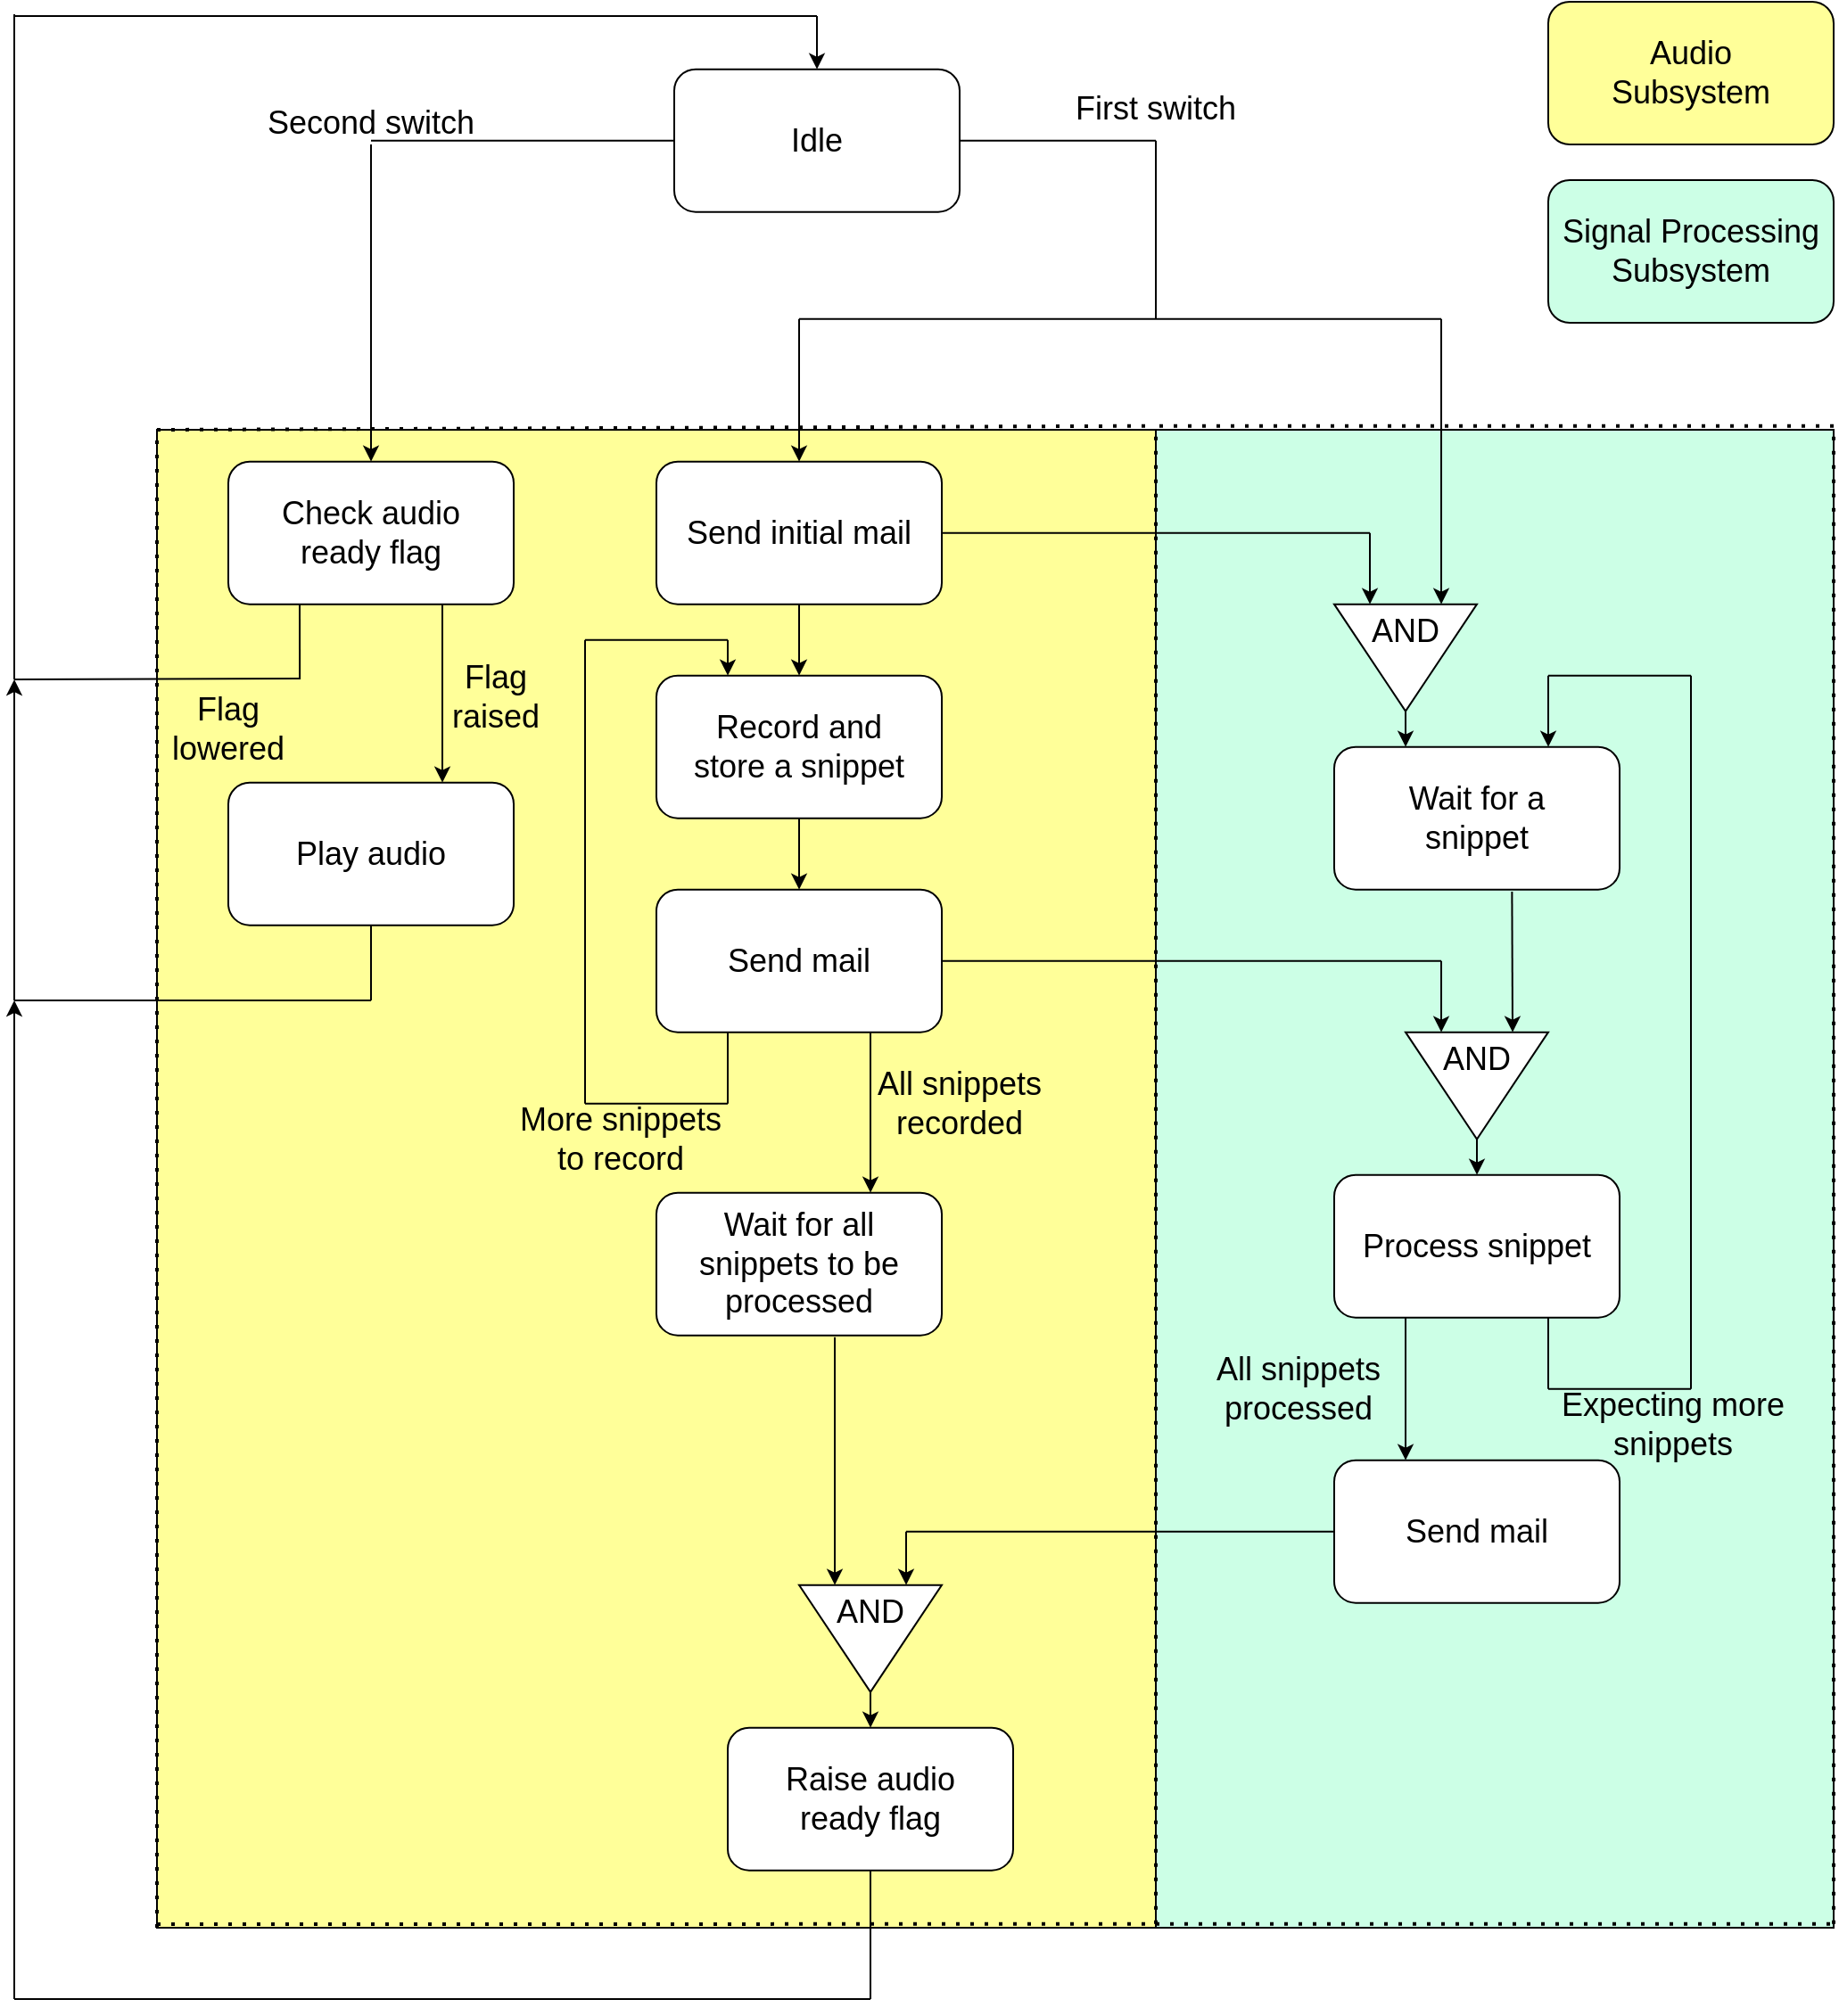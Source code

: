<mxfile version="21.3.6" type="device">
  <diagram name="Page-1" id="mkn5jbGD8-H5Rojng1I1">
    <mxGraphModel dx="2040" dy="1142" grid="1" gridSize="10" guides="1" tooltips="1" connect="1" arrows="1" fold="1" page="1" pageScale="1" pageWidth="1500" pageHeight="1100" math="0" shadow="0">
      <root>
        <mxCell id="0" />
        <mxCell id="1" parent="0" />
        <mxCell id="veAfHxUQ-ArPAj5sYYOG-118" value="" style="rounded=0;whiteSpace=wrap;html=1;fillColor=#FFFF99;" vertex="1" parent="1">
          <mxGeometry x="120" y="280" width="560" height="840" as="geometry" />
        </mxCell>
        <mxCell id="veAfHxUQ-ArPAj5sYYOG-116" value="" style="rounded=0;whiteSpace=wrap;html=1;fillColor=#CCFFE6;" vertex="1" parent="1">
          <mxGeometry x="680" y="280" width="380" height="840" as="geometry" />
        </mxCell>
        <mxCell id="veAfHxUQ-ArPAj5sYYOG-31" value="" style="triangle;whiteSpace=wrap;html=1;rotation=90;" vertex="1" parent="1">
          <mxGeometry x="790" y="367.83" width="60" height="80" as="geometry" />
        </mxCell>
        <mxCell id="veAfHxUQ-ArPAj5sYYOG-1" value="" style="rounded=1;whiteSpace=wrap;html=1;" vertex="1" parent="1">
          <mxGeometry x="410" y="77.83" width="160" height="80" as="geometry" />
        </mxCell>
        <mxCell id="veAfHxUQ-ArPAj5sYYOG-2" value="&lt;font style=&quot;font-size: 18px;&quot;&gt;Idle&lt;/font&gt;" style="text;html=1;strokeColor=none;fillColor=none;align=center;verticalAlign=middle;whiteSpace=wrap;rounded=0;" vertex="1" parent="1">
          <mxGeometry x="420" y="87.83" width="140" height="60" as="geometry" />
        </mxCell>
        <mxCell id="veAfHxUQ-ArPAj5sYYOG-15" value="" style="endArrow=classic;html=1;rounded=0;" edge="1" parent="1">
          <mxGeometry width="50" height="50" relative="1" as="geometry">
            <mxPoint x="480" y="217.83" as="sourcePoint" />
            <mxPoint x="480" y="297.83" as="targetPoint" />
          </mxGeometry>
        </mxCell>
        <mxCell id="veAfHxUQ-ArPAj5sYYOG-16" value="" style="rounded=1;whiteSpace=wrap;html=1;" vertex="1" parent="1">
          <mxGeometry x="400" y="297.83" width="160" height="80" as="geometry" />
        </mxCell>
        <mxCell id="veAfHxUQ-ArPAj5sYYOG-17" value="&lt;font style=&quot;font-size: 18px;&quot;&gt;Send initial mail&lt;/font&gt;" style="text;html=1;strokeColor=none;fillColor=none;align=center;verticalAlign=middle;whiteSpace=wrap;rounded=0;" vertex="1" parent="1">
          <mxGeometry x="410" y="307.83" width="140" height="60" as="geometry" />
        </mxCell>
        <mxCell id="veAfHxUQ-ArPAj5sYYOG-19" value="" style="endArrow=none;dashed=1;html=1;dashPattern=1 3;strokeWidth=2;rounded=0;" edge="1" parent="1">
          <mxGeometry width="50" height="50" relative="1" as="geometry">
            <mxPoint x="680" y="1117.83" as="sourcePoint" />
            <mxPoint x="680" y="277.83" as="targetPoint" />
          </mxGeometry>
        </mxCell>
        <mxCell id="veAfHxUQ-ArPAj5sYYOG-20" value="" style="rounded=1;whiteSpace=wrap;html=1;" vertex="1" parent="1">
          <mxGeometry x="780" y="457.83" width="160" height="80" as="geometry" />
        </mxCell>
        <mxCell id="veAfHxUQ-ArPAj5sYYOG-21" value="&lt;font style=&quot;font-size: 18px;&quot;&gt;Wait for a snippet&lt;/font&gt;" style="text;html=1;strokeColor=none;fillColor=none;align=center;verticalAlign=middle;whiteSpace=wrap;rounded=0;" vertex="1" parent="1">
          <mxGeometry x="790" y="467.83" width="140" height="60" as="geometry" />
        </mxCell>
        <mxCell id="veAfHxUQ-ArPAj5sYYOG-24" value="" style="endArrow=none;html=1;rounded=0;entryX=1;entryY=0.5;entryDx=0;entryDy=0;" edge="1" parent="1" target="veAfHxUQ-ArPAj5sYYOG-1">
          <mxGeometry width="50" height="50" relative="1" as="geometry">
            <mxPoint x="680" y="117.83" as="sourcePoint" />
            <mxPoint x="620" y="127.83" as="targetPoint" />
          </mxGeometry>
        </mxCell>
        <mxCell id="veAfHxUQ-ArPAj5sYYOG-25" value="" style="endArrow=none;html=1;rounded=0;" edge="1" parent="1">
          <mxGeometry width="50" height="50" relative="1" as="geometry">
            <mxPoint x="480" y="217.83" as="sourcePoint" />
            <mxPoint x="680" y="217.83" as="targetPoint" />
          </mxGeometry>
        </mxCell>
        <mxCell id="veAfHxUQ-ArPAj5sYYOG-26" value="" style="endArrow=none;html=1;rounded=0;" edge="1" parent="1">
          <mxGeometry width="50" height="50" relative="1" as="geometry">
            <mxPoint x="680" y="217.83" as="sourcePoint" />
            <mxPoint x="840" y="217.83" as="targetPoint" />
          </mxGeometry>
        </mxCell>
        <mxCell id="veAfHxUQ-ArPAj5sYYOG-27" value="" style="endArrow=classic;html=1;rounded=0;entryX=0;entryY=0.25;entryDx=0;entryDy=0;" edge="1" parent="1" target="veAfHxUQ-ArPAj5sYYOG-31">
          <mxGeometry width="50" height="50" relative="1" as="geometry">
            <mxPoint x="840" y="217.83" as="sourcePoint" />
            <mxPoint x="840" y="297.83" as="targetPoint" />
          </mxGeometry>
        </mxCell>
        <mxCell id="veAfHxUQ-ArPAj5sYYOG-29" value="&lt;font style=&quot;font-size: 18px;&quot;&gt;AND&lt;/font&gt;" style="text;html=1;strokeColor=none;fillColor=none;align=center;verticalAlign=middle;whiteSpace=wrap;rounded=0;" vertex="1" parent="1">
          <mxGeometry x="790" y="377.83" width="60" height="30" as="geometry" />
        </mxCell>
        <mxCell id="veAfHxUQ-ArPAj5sYYOG-32" value="" style="endArrow=classic;html=1;rounded=0;entryX=0;entryY=0.75;entryDx=0;entryDy=0;" edge="1" parent="1" target="veAfHxUQ-ArPAj5sYYOG-31">
          <mxGeometry width="50" height="50" relative="1" as="geometry">
            <mxPoint x="800" y="337.83" as="sourcePoint" />
            <mxPoint x="880" y="357.83" as="targetPoint" />
          </mxGeometry>
        </mxCell>
        <mxCell id="veAfHxUQ-ArPAj5sYYOG-33" value="" style="endArrow=none;html=1;rounded=0;exitX=1;exitY=0.5;exitDx=0;exitDy=0;" edge="1" parent="1" source="veAfHxUQ-ArPAj5sYYOG-16">
          <mxGeometry width="50" height="50" relative="1" as="geometry">
            <mxPoint x="870" y="407.83" as="sourcePoint" />
            <mxPoint x="800" y="337.83" as="targetPoint" />
          </mxGeometry>
        </mxCell>
        <mxCell id="veAfHxUQ-ArPAj5sYYOG-34" value="" style="endArrow=classic;html=1;rounded=0;entryX=0.5;entryY=0;entryDx=0;entryDy=0;exitX=1;exitY=0.5;exitDx=0;exitDy=0;" edge="1" parent="1" source="veAfHxUQ-ArPAj5sYYOG-31">
          <mxGeometry width="50" height="50" relative="1" as="geometry">
            <mxPoint x="830" y="407.83" as="sourcePoint" />
            <mxPoint x="820" y="457.83" as="targetPoint" />
          </mxGeometry>
        </mxCell>
        <mxCell id="veAfHxUQ-ArPAj5sYYOG-35" value="" style="endArrow=none;dashed=1;html=1;dashPattern=1 3;strokeWidth=2;rounded=0;" edge="1" parent="1">
          <mxGeometry width="50" height="50" relative="1" as="geometry">
            <mxPoint x="1060" y="277.83" as="sourcePoint" />
            <mxPoint x="680" y="277.83" as="targetPoint" />
          </mxGeometry>
        </mxCell>
        <mxCell id="veAfHxUQ-ArPAj5sYYOG-36" value="" style="endArrow=none;dashed=1;html=1;dashPattern=1 3;strokeWidth=2;rounded=0;" edge="1" parent="1">
          <mxGeometry width="50" height="50" relative="1" as="geometry">
            <mxPoint x="120" y="280" as="sourcePoint" />
            <mxPoint x="680" y="277.83" as="targetPoint" />
          </mxGeometry>
        </mxCell>
        <mxCell id="veAfHxUQ-ArPAj5sYYOG-38" value="" style="rounded=1;whiteSpace=wrap;html=1;" vertex="1" parent="1">
          <mxGeometry x="400" y="417.83" width="160" height="80" as="geometry" />
        </mxCell>
        <mxCell id="veAfHxUQ-ArPAj5sYYOG-39" value="&lt;font style=&quot;font-size: 18px;&quot;&gt;Record and store a snippet&lt;/font&gt;" style="text;html=1;strokeColor=none;fillColor=none;align=center;verticalAlign=middle;whiteSpace=wrap;rounded=0;" vertex="1" parent="1">
          <mxGeometry x="410" y="427.83" width="140" height="60" as="geometry" />
        </mxCell>
        <mxCell id="veAfHxUQ-ArPAj5sYYOG-40" value="" style="endArrow=classic;html=1;rounded=0;exitX=0.5;exitY=1;exitDx=0;exitDy=0;entryX=0.5;entryY=0;entryDx=0;entryDy=0;" edge="1" parent="1" source="veAfHxUQ-ArPAj5sYYOG-16" target="veAfHxUQ-ArPAj5sYYOG-38">
          <mxGeometry width="50" height="50" relative="1" as="geometry">
            <mxPoint x="870" y="507.83" as="sourcePoint" />
            <mxPoint x="920" y="457.83" as="targetPoint" />
          </mxGeometry>
        </mxCell>
        <mxCell id="veAfHxUQ-ArPAj5sYYOG-41" value="" style="rounded=1;whiteSpace=wrap;html=1;" vertex="1" parent="1">
          <mxGeometry x="400" y="537.83" width="160" height="80" as="geometry" />
        </mxCell>
        <mxCell id="veAfHxUQ-ArPAj5sYYOG-42" value="&lt;font style=&quot;font-size: 18px;&quot;&gt;Send mail&lt;/font&gt;" style="text;html=1;strokeColor=none;fillColor=none;align=center;verticalAlign=middle;whiteSpace=wrap;rounded=0;" vertex="1" parent="1">
          <mxGeometry x="410" y="547.83" width="140" height="60" as="geometry" />
        </mxCell>
        <mxCell id="veAfHxUQ-ArPAj5sYYOG-43" value="" style="endArrow=classic;html=1;rounded=0;entryX=0.5;entryY=0;entryDx=0;entryDy=0;exitX=0.5;exitY=1;exitDx=0;exitDy=0;" edge="1" parent="1" source="veAfHxUQ-ArPAj5sYYOG-38" target="veAfHxUQ-ArPAj5sYYOG-41">
          <mxGeometry width="50" height="50" relative="1" as="geometry">
            <mxPoint x="870" y="467.83" as="sourcePoint" />
            <mxPoint x="920" y="417.83" as="targetPoint" />
          </mxGeometry>
        </mxCell>
        <mxCell id="veAfHxUQ-ArPAj5sYYOG-44" value="" style="rounded=1;whiteSpace=wrap;html=1;" vertex="1" parent="1">
          <mxGeometry x="780" y="697.83" width="160" height="80" as="geometry" />
        </mxCell>
        <mxCell id="veAfHxUQ-ArPAj5sYYOG-45" value="&lt;font style=&quot;font-size: 18px;&quot;&gt;Process snippet&lt;/font&gt;" style="text;html=1;strokeColor=none;fillColor=none;align=center;verticalAlign=middle;whiteSpace=wrap;rounded=0;" vertex="1" parent="1">
          <mxGeometry x="790" y="707.83" width="140" height="60" as="geometry" />
        </mxCell>
        <mxCell id="veAfHxUQ-ArPAj5sYYOG-48" value="" style="endArrow=none;html=1;rounded=0;exitX=0.75;exitY=1;exitDx=0;exitDy=0;" edge="1" parent="1" source="veAfHxUQ-ArPAj5sYYOG-44">
          <mxGeometry width="50" height="50" relative="1" as="geometry">
            <mxPoint x="870" y="617.83" as="sourcePoint" />
            <mxPoint x="900" y="817.83" as="targetPoint" />
          </mxGeometry>
        </mxCell>
        <mxCell id="veAfHxUQ-ArPAj5sYYOG-49" value="" style="endArrow=classic;html=1;rounded=0;entryX=0.75;entryY=0;entryDx=0;entryDy=0;" edge="1" parent="1" target="veAfHxUQ-ArPAj5sYYOG-20">
          <mxGeometry width="50" height="50" relative="1" as="geometry">
            <mxPoint x="900" y="417.83" as="sourcePoint" />
            <mxPoint x="1000" y="737.83" as="targetPoint" />
          </mxGeometry>
        </mxCell>
        <mxCell id="veAfHxUQ-ArPAj5sYYOG-51" value="&lt;font style=&quot;font-size: 18px;&quot;&gt;All snippets processed&lt;/font&gt;" style="text;html=1;strokeColor=none;fillColor=none;align=center;verticalAlign=middle;whiteSpace=wrap;rounded=0;" vertex="1" parent="1">
          <mxGeometry x="690" y="787.83" width="140" height="60" as="geometry" />
        </mxCell>
        <mxCell id="veAfHxUQ-ArPAj5sYYOG-53" value="" style="endArrow=none;html=1;rounded=0;" edge="1" parent="1">
          <mxGeometry width="50" height="50" relative="1" as="geometry">
            <mxPoint x="980" y="417.83" as="sourcePoint" />
            <mxPoint x="900" y="417.83" as="targetPoint" />
          </mxGeometry>
        </mxCell>
        <mxCell id="veAfHxUQ-ArPAj5sYYOG-54" value="" style="endArrow=none;html=1;rounded=0;" edge="1" parent="1">
          <mxGeometry width="50" height="50" relative="1" as="geometry">
            <mxPoint x="980" y="817.83" as="sourcePoint" />
            <mxPoint x="980" y="417.83" as="targetPoint" />
          </mxGeometry>
        </mxCell>
        <mxCell id="veAfHxUQ-ArPAj5sYYOG-55" value="" style="endArrow=none;html=1;rounded=0;" edge="1" parent="1">
          <mxGeometry width="50" height="50" relative="1" as="geometry">
            <mxPoint x="980" y="817.83" as="sourcePoint" />
            <mxPoint x="900" y="817.83" as="targetPoint" />
          </mxGeometry>
        </mxCell>
        <mxCell id="veAfHxUQ-ArPAj5sYYOG-57" value="" style="triangle;whiteSpace=wrap;html=1;rotation=90;" vertex="1" parent="1">
          <mxGeometry x="830" y="607.83" width="60" height="80" as="geometry" />
        </mxCell>
        <mxCell id="veAfHxUQ-ArPAj5sYYOG-58" value="&lt;font style=&quot;font-size: 18px;&quot;&gt;AND&lt;/font&gt;" style="text;html=1;strokeColor=none;fillColor=none;align=center;verticalAlign=middle;whiteSpace=wrap;rounded=0;" vertex="1" parent="1">
          <mxGeometry x="830" y="617.83" width="60" height="30" as="geometry" />
        </mxCell>
        <mxCell id="veAfHxUQ-ArPAj5sYYOG-59" value="" style="endArrow=classic;html=1;rounded=0;entryX=0.5;entryY=0;entryDx=0;entryDy=0;exitX=1;exitY=0.5;exitDx=0;exitDy=0;" edge="1" parent="1" source="veAfHxUQ-ArPAj5sYYOG-57">
          <mxGeometry width="50" height="50" relative="1" as="geometry">
            <mxPoint x="870" y="647.83" as="sourcePoint" />
            <mxPoint x="860" y="697.83" as="targetPoint" />
          </mxGeometry>
        </mxCell>
        <mxCell id="veAfHxUQ-ArPAj5sYYOG-60" value="" style="endArrow=classic;html=1;rounded=0;entryX=0;entryY=0.25;entryDx=0;entryDy=0;exitX=0.623;exitY=1.014;exitDx=0;exitDy=0;exitPerimeter=0;" edge="1" parent="1" source="veAfHxUQ-ArPAj5sYYOG-20" target="veAfHxUQ-ArPAj5sYYOG-57">
          <mxGeometry width="50" height="50" relative="1" as="geometry">
            <mxPoint x="880" y="547.83" as="sourcePoint" />
            <mxPoint x="900" y="607.83" as="targetPoint" />
          </mxGeometry>
        </mxCell>
        <mxCell id="veAfHxUQ-ArPAj5sYYOG-61" value="" style="endArrow=classic;html=1;rounded=0;entryX=0;entryY=0.75;entryDx=0;entryDy=0;" edge="1" parent="1" target="veAfHxUQ-ArPAj5sYYOG-57">
          <mxGeometry width="50" height="50" relative="1" as="geometry">
            <mxPoint x="840" y="577.83" as="sourcePoint" />
            <mxPoint x="800" y="587.83" as="targetPoint" />
          </mxGeometry>
        </mxCell>
        <mxCell id="veAfHxUQ-ArPAj5sYYOG-62" value="" style="endArrow=none;html=1;rounded=0;entryX=1;entryY=0.5;entryDx=0;entryDy=0;" edge="1" parent="1" target="veAfHxUQ-ArPAj5sYYOG-41">
          <mxGeometry width="50" height="50" relative="1" as="geometry">
            <mxPoint x="840" y="577.83" as="sourcePoint" />
            <mxPoint x="750" y="597.83" as="targetPoint" />
          </mxGeometry>
        </mxCell>
        <mxCell id="veAfHxUQ-ArPAj5sYYOG-66" value="" style="triangle;whiteSpace=wrap;html=1;rotation=90;" vertex="1" parent="1">
          <mxGeometry x="490" y="917.83" width="60" height="80" as="geometry" />
        </mxCell>
        <mxCell id="veAfHxUQ-ArPAj5sYYOG-67" value="&lt;font style=&quot;font-size: 18px;&quot;&gt;AND&lt;/font&gt;" style="text;html=1;strokeColor=none;fillColor=none;align=center;verticalAlign=middle;whiteSpace=wrap;rounded=0;" vertex="1" parent="1">
          <mxGeometry x="490" y="927.83" width="60" height="30" as="geometry" />
        </mxCell>
        <mxCell id="veAfHxUQ-ArPAj5sYYOG-68" value="" style="endArrow=classic;html=1;rounded=0;entryX=0.5;entryY=0;entryDx=0;entryDy=0;exitX=1;exitY=0.5;exitDx=0;exitDy=0;" edge="1" parent="1" source="veAfHxUQ-ArPAj5sYYOG-66">
          <mxGeometry width="50" height="50" relative="1" as="geometry">
            <mxPoint x="530" y="957.83" as="sourcePoint" />
            <mxPoint x="520" y="1007.83" as="targetPoint" />
          </mxGeometry>
        </mxCell>
        <mxCell id="veAfHxUQ-ArPAj5sYYOG-69" value="" style="rounded=1;whiteSpace=wrap;html=1;" vertex="1" parent="1">
          <mxGeometry x="400" y="707.83" width="160" height="80" as="geometry" />
        </mxCell>
        <mxCell id="veAfHxUQ-ArPAj5sYYOG-70" value="&lt;font style=&quot;font-size: 18px;&quot;&gt;Wait for all snippets to be processed&lt;/font&gt;" style="text;html=1;strokeColor=none;fillColor=none;align=center;verticalAlign=middle;whiteSpace=wrap;rounded=0;" vertex="1" parent="1">
          <mxGeometry x="410" y="717.83" width="140" height="60" as="geometry" />
        </mxCell>
        <mxCell id="veAfHxUQ-ArPAj5sYYOG-71" value="" style="endArrow=classic;html=1;rounded=0;exitX=0.75;exitY=1;exitDx=0;exitDy=0;entryX=0.75;entryY=0;entryDx=0;entryDy=0;" edge="1" parent="1" source="veAfHxUQ-ArPAj5sYYOG-41" target="veAfHxUQ-ArPAj5sYYOG-69">
          <mxGeometry width="50" height="50" relative="1" as="geometry">
            <mxPoint x="590" y="647.83" as="sourcePoint" />
            <mxPoint x="400" y="697.83" as="targetPoint" />
          </mxGeometry>
        </mxCell>
        <mxCell id="veAfHxUQ-ArPAj5sYYOG-72" value="" style="endArrow=none;html=1;rounded=0;exitX=0.25;exitY=1;exitDx=0;exitDy=0;" edge="1" parent="1" source="veAfHxUQ-ArPAj5sYYOG-41">
          <mxGeometry width="50" height="50" relative="1" as="geometry">
            <mxPoint x="730" y="467.83" as="sourcePoint" />
            <mxPoint x="440" y="657.83" as="targetPoint" />
          </mxGeometry>
        </mxCell>
        <mxCell id="veAfHxUQ-ArPAj5sYYOG-73" value="" style="endArrow=none;html=1;rounded=0;" edge="1" parent="1">
          <mxGeometry width="50" height="50" relative="1" as="geometry">
            <mxPoint x="440" y="657.83" as="sourcePoint" />
            <mxPoint x="360" y="657.83" as="targetPoint" />
          </mxGeometry>
        </mxCell>
        <mxCell id="veAfHxUQ-ArPAj5sYYOG-74" value="" style="endArrow=none;html=1;rounded=0;" edge="1" parent="1">
          <mxGeometry width="50" height="50" relative="1" as="geometry">
            <mxPoint x="360" y="657.83" as="sourcePoint" />
            <mxPoint x="360" y="397.83" as="targetPoint" />
          </mxGeometry>
        </mxCell>
        <mxCell id="veAfHxUQ-ArPAj5sYYOG-75" value="" style="endArrow=none;html=1;rounded=0;" edge="1" parent="1">
          <mxGeometry width="50" height="50" relative="1" as="geometry">
            <mxPoint x="360" y="397.83" as="sourcePoint" />
            <mxPoint x="440" y="397.83" as="targetPoint" />
          </mxGeometry>
        </mxCell>
        <mxCell id="veAfHxUQ-ArPAj5sYYOG-76" value="" style="endArrow=classic;html=1;rounded=0;entryX=0.25;entryY=0;entryDx=0;entryDy=0;" edge="1" parent="1" target="veAfHxUQ-ArPAj5sYYOG-38">
          <mxGeometry width="50" height="50" relative="1" as="geometry">
            <mxPoint x="440" y="397.83" as="sourcePoint" />
            <mxPoint x="780" y="417.83" as="targetPoint" />
          </mxGeometry>
        </mxCell>
        <mxCell id="veAfHxUQ-ArPAj5sYYOG-77" value="" style="rounded=1;whiteSpace=wrap;html=1;" vertex="1" parent="1">
          <mxGeometry x="780" y="857.83" width="160" height="80" as="geometry" />
        </mxCell>
        <mxCell id="veAfHxUQ-ArPAj5sYYOG-78" value="&lt;font style=&quot;font-size: 18px;&quot;&gt;Send mail&lt;/font&gt;" style="text;html=1;strokeColor=none;fillColor=none;align=center;verticalAlign=middle;whiteSpace=wrap;rounded=0;" vertex="1" parent="1">
          <mxGeometry x="790" y="867.83" width="140" height="60" as="geometry" />
        </mxCell>
        <mxCell id="veAfHxUQ-ArPAj5sYYOG-79" value="" style="endArrow=classic;html=1;rounded=0;exitX=0.25;exitY=1;exitDx=0;exitDy=0;entryX=0.25;entryY=0;entryDx=0;entryDy=0;" edge="1" parent="1" source="veAfHxUQ-ArPAj5sYYOG-44" target="veAfHxUQ-ArPAj5sYYOG-77">
          <mxGeometry width="50" height="50" relative="1" as="geometry">
            <mxPoint x="730" y="637.83" as="sourcePoint" />
            <mxPoint x="780" y="587.83" as="targetPoint" />
          </mxGeometry>
        </mxCell>
        <mxCell id="veAfHxUQ-ArPAj5sYYOG-80" value="&lt;font style=&quot;font-size: 18px;&quot;&gt;Expecting more snippets&lt;/font&gt;" style="text;html=1;strokeColor=none;fillColor=none;align=center;verticalAlign=middle;whiteSpace=wrap;rounded=0;" vertex="1" parent="1">
          <mxGeometry x="900" y="807.83" width="140" height="60" as="geometry" />
        </mxCell>
        <mxCell id="veAfHxUQ-ArPAj5sYYOG-82" value="" style="endArrow=none;html=1;rounded=0;exitX=0;exitY=0.5;exitDx=0;exitDy=0;" edge="1" parent="1" source="veAfHxUQ-ArPAj5sYYOG-77">
          <mxGeometry width="50" height="50" relative="1" as="geometry">
            <mxPoint x="730" y="637.83" as="sourcePoint" />
            <mxPoint x="540" y="897.83" as="targetPoint" />
          </mxGeometry>
        </mxCell>
        <mxCell id="veAfHxUQ-ArPAj5sYYOG-85" value="" style="endArrow=classic;html=1;rounded=0;entryX=0;entryY=0.75;entryDx=0;entryDy=0;exitX=0.625;exitY=1.013;exitDx=0;exitDy=0;exitPerimeter=0;" edge="1" parent="1" source="veAfHxUQ-ArPAj5sYYOG-69" target="veAfHxUQ-ArPAj5sYYOG-66">
          <mxGeometry width="50" height="50" relative="1" as="geometry">
            <mxPoint x="490" y="807.83" as="sourcePoint" />
            <mxPoint x="700" y="737.83" as="targetPoint" />
          </mxGeometry>
        </mxCell>
        <mxCell id="veAfHxUQ-ArPAj5sYYOG-86" value="" style="endArrow=classic;html=1;rounded=0;entryX=0;entryY=0.25;entryDx=0;entryDy=0;" edge="1" parent="1" target="veAfHxUQ-ArPAj5sYYOG-66">
          <mxGeometry width="50" height="50" relative="1" as="geometry">
            <mxPoint x="540" y="897.83" as="sourcePoint" />
            <mxPoint x="700" y="807.83" as="targetPoint" />
          </mxGeometry>
        </mxCell>
        <mxCell id="veAfHxUQ-ArPAj5sYYOG-87" value="" style="endArrow=none;html=1;rounded=0;" edge="1" parent="1" source="veAfHxUQ-ArPAj5sYYOG-126">
          <mxGeometry width="50" height="50" relative="1" as="geometry">
            <mxPoint x="680" y="217.83" as="sourcePoint" />
            <mxPoint x="680" y="117.83" as="targetPoint" />
          </mxGeometry>
        </mxCell>
        <mxCell id="veAfHxUQ-ArPAj5sYYOG-88" value="&lt;font style=&quot;font-size: 18px;&quot;&gt;All snippets recorded&lt;/font&gt;" style="text;html=1;strokeColor=none;fillColor=none;align=center;verticalAlign=middle;whiteSpace=wrap;rounded=0;" vertex="1" parent="1">
          <mxGeometry x="500" y="627.83" width="140" height="60" as="geometry" />
        </mxCell>
        <mxCell id="veAfHxUQ-ArPAj5sYYOG-89" value="&lt;font style=&quot;font-size: 18px;&quot;&gt;More snippets to record&lt;/font&gt;" style="text;html=1;strokeColor=none;fillColor=none;align=center;verticalAlign=middle;whiteSpace=wrap;rounded=0;" vertex="1" parent="1">
          <mxGeometry x="320" y="647.83" width="120" height="60" as="geometry" />
        </mxCell>
        <mxCell id="veAfHxUQ-ArPAj5sYYOG-90" value="" style="endArrow=none;html=1;rounded=0;entryX=0;entryY=0.5;entryDx=0;entryDy=0;" edge="1" parent="1" target="veAfHxUQ-ArPAj5sYYOG-1">
          <mxGeometry width="50" height="50" relative="1" as="geometry">
            <mxPoint x="240" y="117.83" as="sourcePoint" />
            <mxPoint x="630" y="437.83" as="targetPoint" />
          </mxGeometry>
        </mxCell>
        <mxCell id="veAfHxUQ-ArPAj5sYYOG-91" value="" style="rounded=1;whiteSpace=wrap;html=1;" vertex="1" parent="1">
          <mxGeometry x="440" y="1007.83" width="160" height="80" as="geometry" />
        </mxCell>
        <mxCell id="veAfHxUQ-ArPAj5sYYOG-92" value="&lt;span style=&quot;font-size: 18px;&quot;&gt;Raise audio ready flag&lt;/span&gt;" style="text;html=1;strokeColor=none;fillColor=none;align=center;verticalAlign=middle;whiteSpace=wrap;rounded=0;" vertex="1" parent="1">
          <mxGeometry x="450" y="1017.83" width="140" height="60" as="geometry" />
        </mxCell>
        <mxCell id="veAfHxUQ-ArPAj5sYYOG-93" value="" style="endArrow=none;dashed=1;html=1;dashPattern=1 3;strokeWidth=2;rounded=0;" edge="1" parent="1">
          <mxGeometry width="50" height="50" relative="1" as="geometry">
            <mxPoint x="1060" y="1117.83" as="sourcePoint" />
            <mxPoint x="1060" y="277.83" as="targetPoint" />
          </mxGeometry>
        </mxCell>
        <mxCell id="veAfHxUQ-ArPAj5sYYOG-94" value="" style="endArrow=none;dashed=1;html=1;dashPattern=1 3;strokeWidth=2;rounded=0;" edge="1" parent="1">
          <mxGeometry width="50" height="50" relative="1" as="geometry">
            <mxPoint x="120" y="1118" as="sourcePoint" />
            <mxPoint x="1060" y="1117.83" as="targetPoint" />
          </mxGeometry>
        </mxCell>
        <mxCell id="veAfHxUQ-ArPAj5sYYOG-95" value="" style="rounded=1;whiteSpace=wrap;html=1;" vertex="1" parent="1">
          <mxGeometry x="160" y="297.83" width="160" height="80" as="geometry" />
        </mxCell>
        <mxCell id="veAfHxUQ-ArPAj5sYYOG-96" value="&lt;font style=&quot;font-size: 18px;&quot;&gt;Check audio ready flag&lt;/font&gt;" style="text;html=1;strokeColor=none;fillColor=none;align=center;verticalAlign=middle;whiteSpace=wrap;rounded=0;" vertex="1" parent="1">
          <mxGeometry x="170" y="307.83" width="140" height="60" as="geometry" />
        </mxCell>
        <mxCell id="veAfHxUQ-ArPAj5sYYOG-97" value="" style="rounded=1;whiteSpace=wrap;html=1;" vertex="1" parent="1">
          <mxGeometry x="160" y="477.83" width="160" height="80" as="geometry" />
        </mxCell>
        <mxCell id="veAfHxUQ-ArPAj5sYYOG-98" value="&lt;font style=&quot;font-size: 18px;&quot;&gt;Play audio&lt;/font&gt;" style="text;html=1;strokeColor=none;fillColor=none;align=center;verticalAlign=middle;whiteSpace=wrap;rounded=0;" vertex="1" parent="1">
          <mxGeometry x="170" y="487.83" width="140" height="60" as="geometry" />
        </mxCell>
        <mxCell id="veAfHxUQ-ArPAj5sYYOG-102" value="" style="endArrow=classic;html=1;rounded=0;exitX=0.75;exitY=1;exitDx=0;exitDy=0;entryX=0.75;entryY=0;entryDx=0;entryDy=0;" edge="1" parent="1" source="veAfHxUQ-ArPAj5sYYOG-95" target="veAfHxUQ-ArPAj5sYYOG-97">
          <mxGeometry width="50" height="50" relative="1" as="geometry">
            <mxPoint x="240" y="347.83" as="sourcePoint" />
            <mxPoint x="290" y="297.83" as="targetPoint" />
          </mxGeometry>
        </mxCell>
        <mxCell id="veAfHxUQ-ArPAj5sYYOG-103" value="" style="endArrow=none;html=1;rounded=0;exitX=0.25;exitY=1;exitDx=0;exitDy=0;entryX=1.001;entryY=0.036;entryDx=0;entryDy=0;entryPerimeter=0;" edge="1" parent="1" source="veAfHxUQ-ArPAj5sYYOG-95" target="veAfHxUQ-ArPAj5sYYOG-132">
          <mxGeometry width="50" height="50" relative="1" as="geometry">
            <mxPoint x="240" y="347.83" as="sourcePoint" />
            <mxPoint x="200" y="427.83" as="targetPoint" />
          </mxGeometry>
        </mxCell>
        <mxCell id="veAfHxUQ-ArPAj5sYYOG-104" value="" style="endArrow=none;html=1;rounded=0;exitX=0.998;exitY=0.028;exitDx=0;exitDy=0;exitPerimeter=0;" edge="1" parent="1" source="veAfHxUQ-ArPAj5sYYOG-132">
          <mxGeometry width="50" height="50" relative="1" as="geometry">
            <mxPoint x="200" y="427.83" as="sourcePoint" />
            <mxPoint x="40" y="420" as="targetPoint" />
          </mxGeometry>
        </mxCell>
        <mxCell id="veAfHxUQ-ArPAj5sYYOG-105" value="" style="endArrow=none;html=1;rounded=0;" edge="1" parent="1">
          <mxGeometry width="50" height="50" relative="1" as="geometry">
            <mxPoint x="40" y="420" as="sourcePoint" />
            <mxPoint x="40" y="47" as="targetPoint" />
          </mxGeometry>
        </mxCell>
        <mxCell id="veAfHxUQ-ArPAj5sYYOG-106" value="" style="endArrow=none;html=1;rounded=0;" edge="1" parent="1">
          <mxGeometry width="50" height="50" relative="1" as="geometry">
            <mxPoint x="40" y="48" as="sourcePoint" />
            <mxPoint x="490" y="48" as="targetPoint" />
          </mxGeometry>
        </mxCell>
        <mxCell id="veAfHxUQ-ArPAj5sYYOG-107" value="" style="endArrow=classic;html=1;rounded=0;entryX=0.5;entryY=0;entryDx=0;entryDy=0;" edge="1" parent="1" target="veAfHxUQ-ArPAj5sYYOG-1">
          <mxGeometry width="50" height="50" relative="1" as="geometry">
            <mxPoint x="490" y="48" as="sourcePoint" />
            <mxPoint x="290" y="217.83" as="targetPoint" />
          </mxGeometry>
        </mxCell>
        <mxCell id="veAfHxUQ-ArPAj5sYYOG-109" value="" style="endArrow=classic;html=1;rounded=0;" edge="1" parent="1">
          <mxGeometry width="50" height="50" relative="1" as="geometry">
            <mxPoint x="40" y="600" as="sourcePoint" />
            <mxPoint x="40" y="420" as="targetPoint" />
          </mxGeometry>
        </mxCell>
        <mxCell id="veAfHxUQ-ArPAj5sYYOG-110" value="" style="endArrow=none;html=1;rounded=0;" edge="1" parent="1">
          <mxGeometry width="50" height="50" relative="1" as="geometry">
            <mxPoint x="40" y="600" as="sourcePoint" />
            <mxPoint x="240" y="600" as="targetPoint" />
          </mxGeometry>
        </mxCell>
        <mxCell id="veAfHxUQ-ArPAj5sYYOG-111" value="" style="endArrow=none;html=1;rounded=0;entryX=0.5;entryY=1;entryDx=0;entryDy=0;" edge="1" parent="1" target="veAfHxUQ-ArPAj5sYYOG-97">
          <mxGeometry width="50" height="50" relative="1" as="geometry">
            <mxPoint x="240" y="600" as="sourcePoint" />
            <mxPoint x="310" y="540" as="targetPoint" />
          </mxGeometry>
        </mxCell>
        <mxCell id="veAfHxUQ-ArPAj5sYYOG-112" value="" style="endArrow=none;html=1;rounded=0;exitX=0.5;exitY=1;exitDx=0;exitDy=0;" edge="1" parent="1" source="veAfHxUQ-ArPAj5sYYOG-91">
          <mxGeometry width="50" height="50" relative="1" as="geometry">
            <mxPoint x="280" y="1030" as="sourcePoint" />
            <mxPoint x="520" y="1160" as="targetPoint" />
          </mxGeometry>
        </mxCell>
        <mxCell id="veAfHxUQ-ArPAj5sYYOG-113" value="" style="endArrow=none;html=1;rounded=0;" edge="1" parent="1">
          <mxGeometry width="50" height="50" relative="1" as="geometry">
            <mxPoint x="40" y="1160" as="sourcePoint" />
            <mxPoint x="520" y="1160" as="targetPoint" />
          </mxGeometry>
        </mxCell>
        <mxCell id="veAfHxUQ-ArPAj5sYYOG-114" value="" style="endArrow=classic;html=1;rounded=0;" edge="1" parent="1">
          <mxGeometry width="50" height="50" relative="1" as="geometry">
            <mxPoint x="40" y="1160" as="sourcePoint" />
            <mxPoint x="40" y="600" as="targetPoint" />
          </mxGeometry>
        </mxCell>
        <mxCell id="veAfHxUQ-ArPAj5sYYOG-115" value="" style="endArrow=none;dashed=1;html=1;dashPattern=1 3;strokeWidth=2;rounded=0;" edge="1" parent="1">
          <mxGeometry width="50" height="50" relative="1" as="geometry">
            <mxPoint x="120" y="1120" as="sourcePoint" />
            <mxPoint x="120" y="280" as="targetPoint" />
          </mxGeometry>
        </mxCell>
        <mxCell id="veAfHxUQ-ArPAj5sYYOG-122" value="" style="rounded=1;whiteSpace=wrap;html=1;fillColor=#FFFF99;" vertex="1" parent="1">
          <mxGeometry x="900" y="40" width="160" height="80" as="geometry" />
        </mxCell>
        <mxCell id="veAfHxUQ-ArPAj5sYYOG-123" value="&lt;font style=&quot;font-size: 18px;&quot;&gt;Audio&lt;br&gt;Subsystem&lt;br&gt;&lt;/font&gt;" style="text;html=1;strokeColor=none;fillColor=none;align=center;verticalAlign=middle;whiteSpace=wrap;rounded=0;" vertex="1" parent="1">
          <mxGeometry x="910" y="50" width="140" height="60" as="geometry" />
        </mxCell>
        <mxCell id="veAfHxUQ-ArPAj5sYYOG-124" value="" style="rounded=1;whiteSpace=wrap;html=1;fillColor=#CCFFE6;" vertex="1" parent="1">
          <mxGeometry x="900" y="140" width="160" height="80" as="geometry" />
        </mxCell>
        <mxCell id="veAfHxUQ-ArPAj5sYYOG-125" value="&lt;font style=&quot;font-size: 18px;&quot;&gt;Signal Processing&lt;br&gt;Subsystem&lt;br&gt;&lt;/font&gt;" style="text;html=1;strokeColor=none;fillColor=none;align=center;verticalAlign=middle;whiteSpace=wrap;rounded=0;" vertex="1" parent="1">
          <mxGeometry x="905" y="150" width="150" height="60" as="geometry" />
        </mxCell>
        <mxCell id="veAfHxUQ-ArPAj5sYYOG-127" value="&lt;span style=&quot;font-size: 18px;&quot;&gt;Second switch&lt;br&gt;&lt;/span&gt;" style="text;html=1;strokeColor=none;fillColor=none;align=center;verticalAlign=middle;whiteSpace=wrap;rounded=0;" vertex="1" parent="1">
          <mxGeometry x="170" y="77.83" width="140" height="60" as="geometry" />
        </mxCell>
        <mxCell id="veAfHxUQ-ArPAj5sYYOG-128" value="" style="endArrow=none;html=1;rounded=0;" edge="1" parent="1" target="veAfHxUQ-ArPAj5sYYOG-126">
          <mxGeometry width="50" height="50" relative="1" as="geometry">
            <mxPoint x="680" y="217.83" as="sourcePoint" />
            <mxPoint x="680" y="117.83" as="targetPoint" />
          </mxGeometry>
        </mxCell>
        <mxCell id="veAfHxUQ-ArPAj5sYYOG-126" value="&lt;span style=&quot;font-size: 18px;&quot;&gt;First switch&lt;br&gt;&lt;/span&gt;" style="text;html=1;strokeColor=none;fillColor=none;align=center;verticalAlign=middle;whiteSpace=wrap;rounded=0;" vertex="1" parent="1">
          <mxGeometry x="610" y="70" width="140" height="60" as="geometry" />
        </mxCell>
        <mxCell id="veAfHxUQ-ArPAj5sYYOG-130" value="&lt;span style=&quot;font-size: 18px;&quot;&gt;Flag raised&lt;br&gt;&lt;/span&gt;" style="text;html=1;strokeColor=none;fillColor=none;align=center;verticalAlign=middle;whiteSpace=wrap;rounded=0;" vertex="1" parent="1">
          <mxGeometry x="270" y="400" width="80" height="60" as="geometry" />
        </mxCell>
        <mxCell id="veAfHxUQ-ArPAj5sYYOG-132" value="&lt;span style=&quot;font-size: 18px;&quot;&gt;Flag lowered&lt;br&gt;&lt;/span&gt;" style="text;html=1;strokeColor=none;fillColor=none;align=center;verticalAlign=middle;whiteSpace=wrap;rounded=0;" vertex="1" parent="1">
          <mxGeometry x="120" y="417.83" width="80" height="60" as="geometry" />
        </mxCell>
        <mxCell id="veAfHxUQ-ArPAj5sYYOG-134" value="" style="endArrow=classic;html=1;rounded=0;entryX=0.5;entryY=0;entryDx=0;entryDy=0;" edge="1" parent="1" target="veAfHxUQ-ArPAj5sYYOG-95">
          <mxGeometry width="50" height="50" relative="1" as="geometry">
            <mxPoint x="240" y="120" as="sourcePoint" />
            <mxPoint x="80" y="260" as="targetPoint" />
          </mxGeometry>
        </mxCell>
      </root>
    </mxGraphModel>
  </diagram>
</mxfile>
